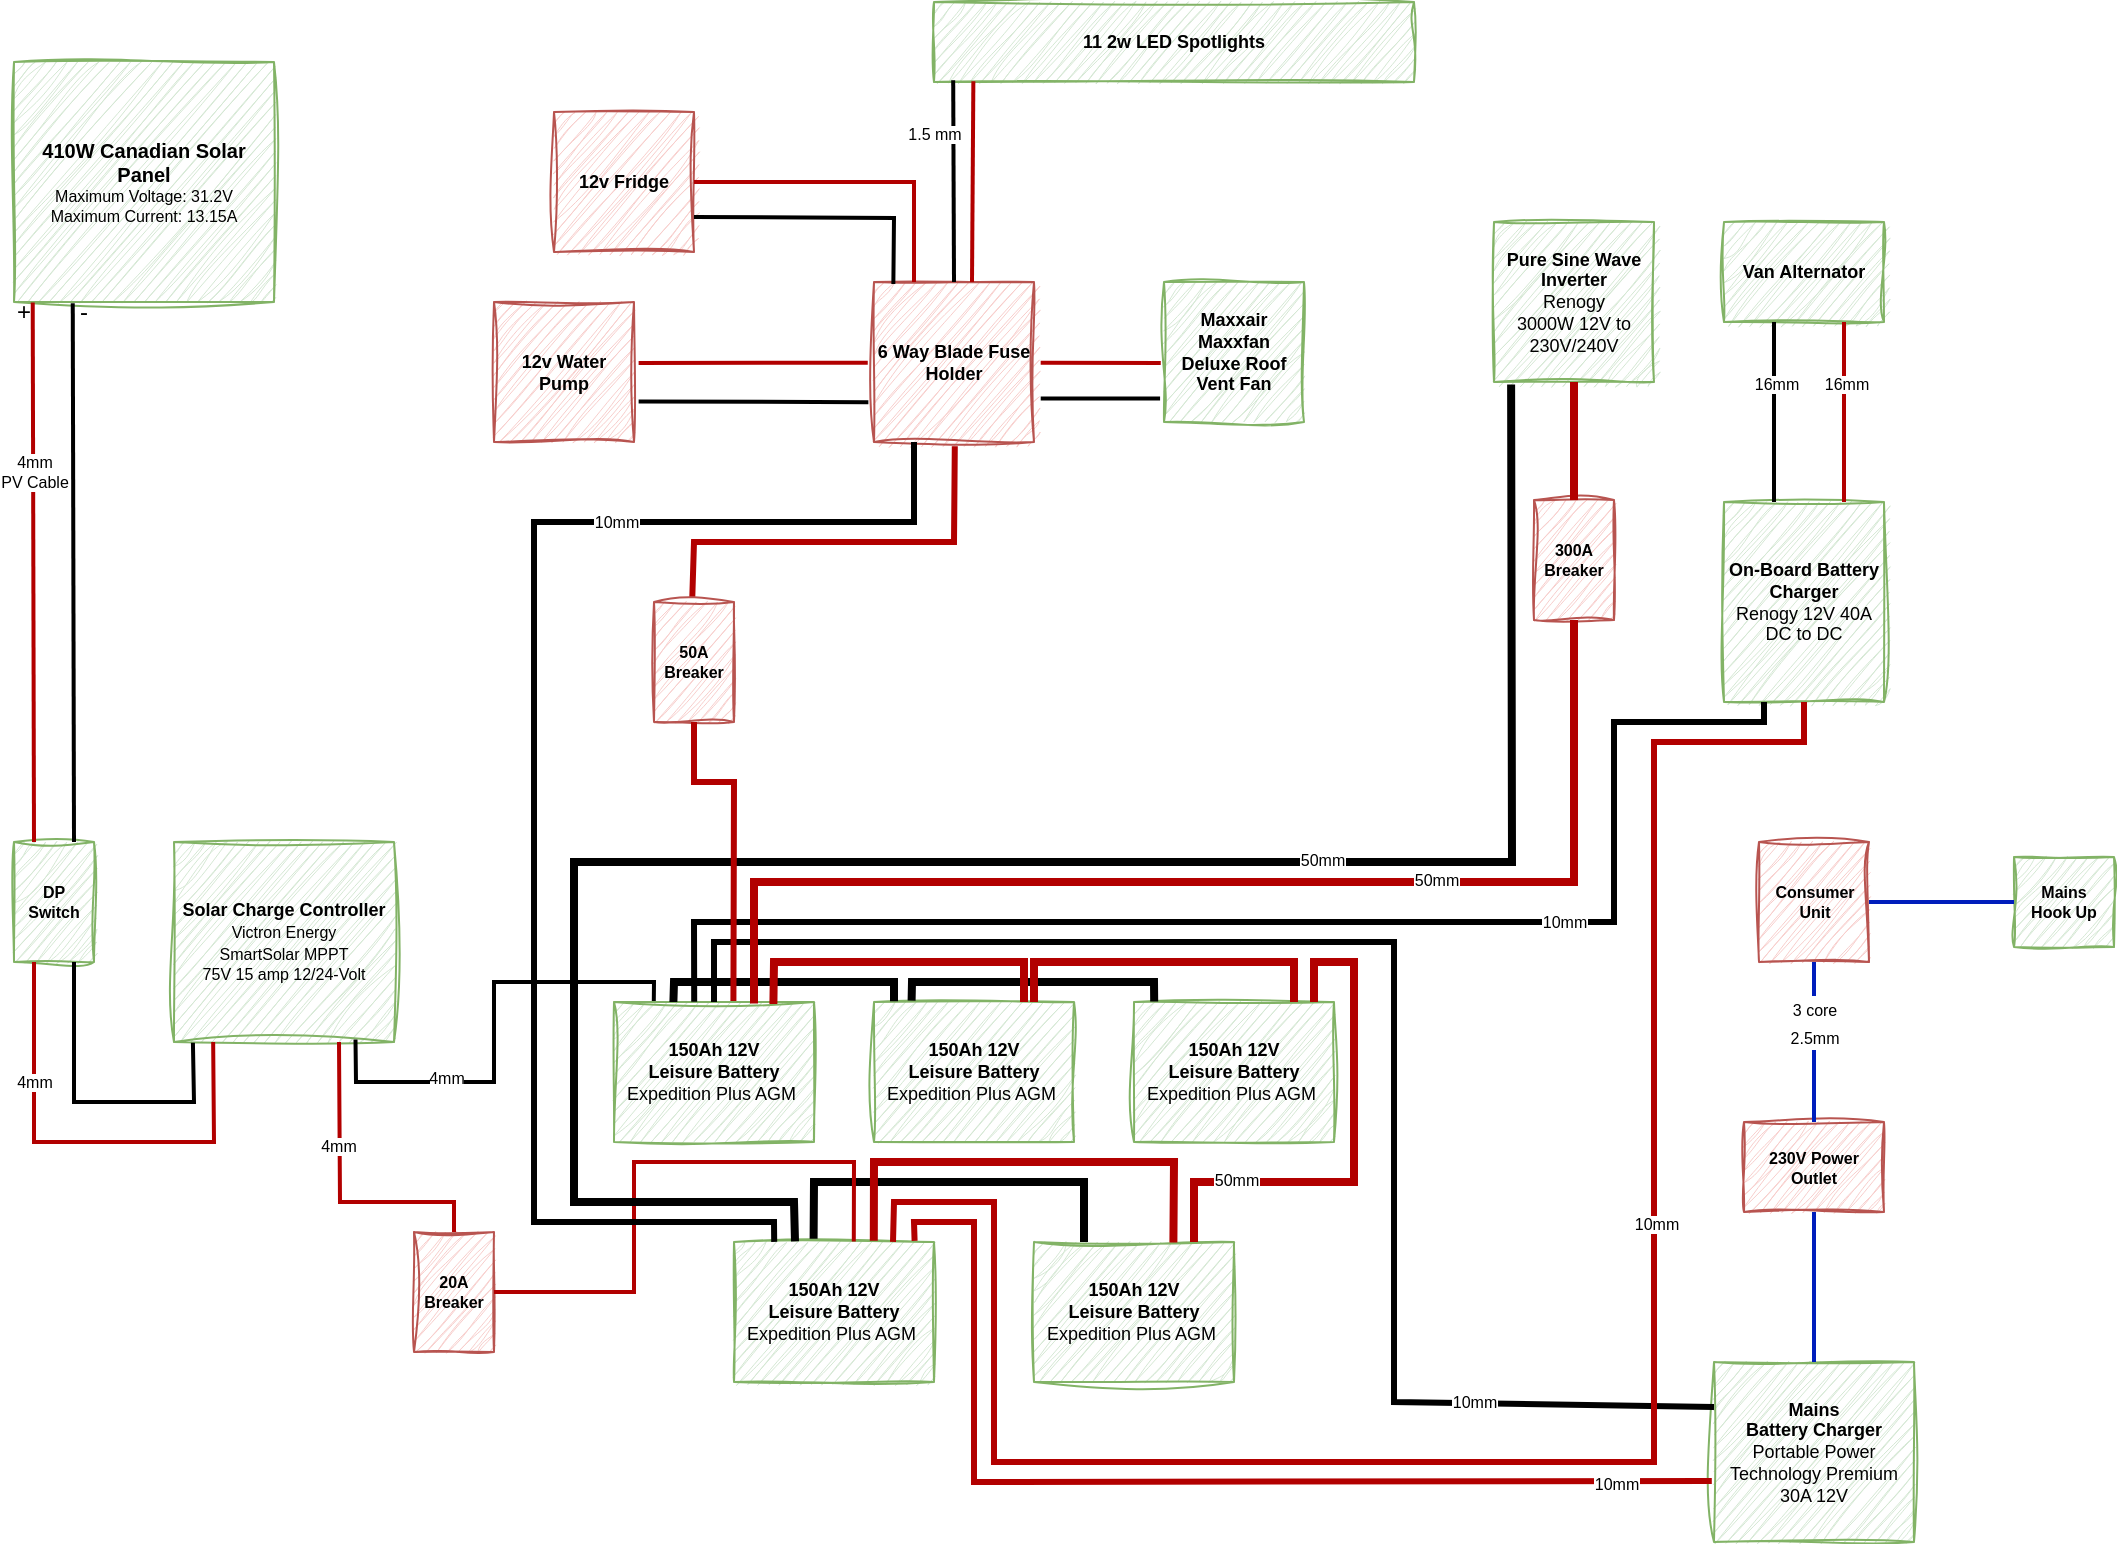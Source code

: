 <mxfile version="21.6.5" type="github">
  <diagram name="Page-1" id="DbgQS2VZ8mDrQ_-aRM_W">
    <mxGraphModel dx="1481" dy="799" grid="1" gridSize="10" guides="1" tooltips="1" connect="1" arrows="1" fold="1" page="1" pageScale="1" pageWidth="1169" pageHeight="827" math="0" shadow="0">
      <root>
        <mxCell id="0" />
        <mxCell id="1" parent="0" />
        <mxCell id="ezjOB3XX6p05gcalG66d-1" value="&lt;b&gt;&lt;font style=&quot;font-size: 10px;&quot;&gt;410W Canadian Solar Panel&lt;/font&gt;&lt;/b&gt;&lt;br style=&quot;font-size: 9px;&quot;&gt;&lt;div style=&quot;font-size: 8px;&quot;&gt;&lt;font style=&quot;font-size: 8px;&quot;&gt;Maximum Voltage: 31.2V&lt;/font&gt;&lt;/div&gt;&lt;div style=&quot;font-size: 8px;&quot;&gt;&lt;font style=&quot;font-size: 8px;&quot;&gt;Maximum Current: 13.15A&lt;/font&gt;&lt;/div&gt;" style="rounded=0;whiteSpace=wrap;html=1;sketch=1;curveFitting=1;jiggle=2;fontSize=9;fillColor=#d5e8d4;strokeColor=#82b366;" vertex="1" parent="1">
          <mxGeometry x="80" y="40" width="130" height="120" as="geometry" />
        </mxCell>
        <mxCell id="ezjOB3XX6p05gcalG66d-2" value="&lt;span style=&quot;font-size: 8px;&quot;&gt;&lt;b style=&quot;font-size: 8px;&quot;&gt;DP Switch&lt;/b&gt;&lt;/span&gt;" style="rounded=0;whiteSpace=wrap;html=1;sketch=1;curveFitting=1;jiggle=2;fontSize=8;fillColor=#d5e8d4;strokeColor=#82b366;" vertex="1" parent="1">
          <mxGeometry x="80" y="430" width="40" height="60" as="geometry" />
        </mxCell>
        <mxCell id="ezjOB3XX6p05gcalG66d-3" value="&lt;b&gt;Solar Charge Controller&lt;/b&gt;&lt;br&gt;&lt;font style=&quot;font-size: 8px;&quot;&gt;Victron Energy &lt;br&gt;SmartSolar MPPT &lt;br&gt;75V 15 amp 12/24-Volt&lt;/font&gt;" style="rounded=0;whiteSpace=wrap;html=1;sketch=1;curveFitting=1;jiggle=2;fontSize=9;fillColor=#d5e8d4;strokeColor=#82b366;" vertex="1" parent="1">
          <mxGeometry x="160" y="430" width="110" height="100" as="geometry" />
        </mxCell>
        <mxCell id="ezjOB3XX6p05gcalG66d-4" value="" style="endArrow=none;html=1;rounded=0;entryX=0.072;entryY=1.002;entryDx=0;entryDy=0;entryPerimeter=0;exitX=0.25;exitY=0;exitDx=0;exitDy=0;strokeWidth=2;fillColor=#e51400;strokeColor=#B20000;" edge="1" parent="1" source="ezjOB3XX6p05gcalG66d-2" target="ezjOB3XX6p05gcalG66d-1">
          <mxGeometry width="50" height="50" relative="1" as="geometry">
            <mxPoint x="620" y="380" as="sourcePoint" />
            <mxPoint x="670" y="330" as="targetPoint" />
          </mxGeometry>
        </mxCell>
        <mxCell id="ezjOB3XX6p05gcalG66d-38" value="4mm&lt;br style=&quot;font-size: 8px;&quot;&gt;PV Cable" style="edgeLabel;html=1;align=center;verticalAlign=middle;resizable=0;points=[];fontSize=8;" vertex="1" connectable="0" parent="ezjOB3XX6p05gcalG66d-4">
          <mxGeometry x="0.527" relative="1" as="geometry">
            <mxPoint y="21" as="offset" />
          </mxGeometry>
        </mxCell>
        <mxCell id="ezjOB3XX6p05gcalG66d-5" value="" style="endArrow=none;html=1;rounded=0;entryX=0.226;entryY=1.005;entryDx=0;entryDy=0;entryPerimeter=0;exitX=0.75;exitY=0;exitDx=0;exitDy=0;strokeWidth=2;" edge="1" parent="1" source="ezjOB3XX6p05gcalG66d-2" target="ezjOB3XX6p05gcalG66d-1">
          <mxGeometry width="50" height="50" relative="1" as="geometry">
            <mxPoint x="111" y="240" as="sourcePoint" />
            <mxPoint x="110" y="160" as="targetPoint" />
          </mxGeometry>
        </mxCell>
        <mxCell id="ezjOB3XX6p05gcalG66d-6" value="+" style="text;html=1;strokeColor=none;fillColor=none;align=center;verticalAlign=middle;whiteSpace=wrap;rounded=0;" vertex="1" parent="1">
          <mxGeometry x="80" y="160" width="10" height="10" as="geometry" />
        </mxCell>
        <mxCell id="ezjOB3XX6p05gcalG66d-7" value="-" style="text;html=1;strokeColor=none;fillColor=none;align=center;verticalAlign=middle;whiteSpace=wrap;rounded=0;" vertex="1" parent="1">
          <mxGeometry x="110" y="160" width="10" height="10" as="geometry" />
        </mxCell>
        <mxCell id="ezjOB3XX6p05gcalG66d-10" value="" style="endArrow=none;html=1;rounded=0;entryX=0.25;entryY=1;entryDx=0;entryDy=0;exitX=0.178;exitY=1;exitDx=0;exitDy=0;strokeWidth=2;fillColor=#e51400;strokeColor=#B20000;exitPerimeter=0;" edge="1" parent="1" source="ezjOB3XX6p05gcalG66d-3" target="ezjOB3XX6p05gcalG66d-2">
          <mxGeometry width="50" height="50" relative="1" as="geometry">
            <mxPoint x="91" y="570" as="sourcePoint" />
            <mxPoint x="90" y="490" as="targetPoint" />
            <Array as="points">
              <mxPoint x="180" y="580" />
              <mxPoint x="90" y="580" />
            </Array>
          </mxGeometry>
        </mxCell>
        <mxCell id="ezjOB3XX6p05gcalG66d-37" value="4mm" style="edgeLabel;html=1;align=center;verticalAlign=middle;resizable=0;points=[];fontSize=8;" vertex="1" connectable="0" parent="ezjOB3XX6p05gcalG66d-10">
          <mxGeometry x="0.27" relative="1" as="geometry">
            <mxPoint y="-24" as="offset" />
          </mxGeometry>
        </mxCell>
        <mxCell id="ezjOB3XX6p05gcalG66d-12" value="" style="endArrow=none;html=1;rounded=0;entryX=0.75;entryY=1;entryDx=0;entryDy=0;exitX=0.086;exitY=1.004;exitDx=0;exitDy=0;strokeWidth=2;exitPerimeter=0;" edge="1" parent="1" source="ezjOB3XX6p05gcalG66d-3" target="ezjOB3XX6p05gcalG66d-2">
          <mxGeometry width="50" height="50" relative="1" as="geometry">
            <mxPoint x="120" y="574.5" as="sourcePoint" />
            <mxPoint x="119" y="495.5" as="targetPoint" />
            <Array as="points">
              <mxPoint x="170" y="560" />
              <mxPoint x="110" y="560" />
            </Array>
          </mxGeometry>
        </mxCell>
        <mxCell id="ezjOB3XX6p05gcalG66d-13" value="&lt;b&gt;150Ah 12V &lt;br&gt;Leisure Battery&lt;br&gt;&lt;/b&gt;Expedition Plus AGM&amp;nbsp;" style="rounded=0;whiteSpace=wrap;html=1;sketch=1;curveFitting=1;jiggle=2;fontSize=9;fillColor=#d5e8d4;strokeColor=#82b366;" vertex="1" parent="1">
          <mxGeometry x="510" y="510" width="100" height="70" as="geometry" />
        </mxCell>
        <mxCell id="ezjOB3XX6p05gcalG66d-14" value="" style="endArrow=none;html=1;rounded=0;exitX=0.199;exitY=-0.005;exitDx=0;exitDy=0;strokeWidth=2;entryX=0.825;entryY=0.988;entryDx=0;entryDy=0;entryPerimeter=0;exitPerimeter=0;" edge="1" parent="1" source="ezjOB3XX6p05gcalG66d-15" target="ezjOB3XX6p05gcalG66d-3">
          <mxGeometry width="50" height="50" relative="1" as="geometry">
            <mxPoint x="309" y="570" as="sourcePoint" />
            <mxPoint x="250" y="530" as="targetPoint" />
            <Array as="points">
              <mxPoint x="400" y="500" />
              <mxPoint x="320" y="500" />
              <mxPoint x="320" y="550" />
              <mxPoint x="251" y="550" />
            </Array>
          </mxGeometry>
        </mxCell>
        <mxCell id="ezjOB3XX6p05gcalG66d-36" value="4mm" style="edgeLabel;html=1;align=center;verticalAlign=middle;resizable=0;points=[];fontSize=8;" vertex="1" connectable="0" parent="ezjOB3XX6p05gcalG66d-14">
          <mxGeometry x="0.424" y="-2" relative="1" as="geometry">
            <mxPoint as="offset" />
          </mxGeometry>
        </mxCell>
        <mxCell id="ezjOB3XX6p05gcalG66d-15" value="&lt;b&gt;150Ah 12V &lt;br&gt;Leisure Battery&lt;br&gt;&lt;/b&gt;Expedition Plus AGM&amp;nbsp;" style="rounded=0;whiteSpace=wrap;html=1;sketch=1;curveFitting=1;jiggle=2;fontSize=9;fillColor=#d5e8d4;strokeColor=#82b366;" vertex="1" parent="1">
          <mxGeometry x="380" y="510" width="100" height="70" as="geometry" />
        </mxCell>
        <mxCell id="ezjOB3XX6p05gcalG66d-16" value="&lt;b&gt;150Ah 12V &lt;br&gt;Leisure Battery&lt;br&gt;&lt;/b&gt;Expedition Plus AGM&amp;nbsp;" style="rounded=0;whiteSpace=wrap;html=1;sketch=1;curveFitting=1;jiggle=2;fontSize=9;fillColor=#d5e8d4;strokeColor=#82b366;" vertex="1" parent="1">
          <mxGeometry x="640" y="510" width="100" height="70" as="geometry" />
        </mxCell>
        <mxCell id="ezjOB3XX6p05gcalG66d-17" value="&lt;b&gt;150Ah 12V &lt;br&gt;Leisure Battery&lt;br&gt;&lt;/b&gt;Expedition Plus AGM&amp;nbsp;" style="rounded=0;whiteSpace=wrap;html=1;sketch=1;curveFitting=1;jiggle=2;fontSize=9;fillColor=#d5e8d4;strokeColor=#82b366;" vertex="1" parent="1">
          <mxGeometry x="440" y="630" width="100" height="70" as="geometry" />
        </mxCell>
        <mxCell id="ezjOB3XX6p05gcalG66d-18" value="&lt;b&gt;150Ah 12V &lt;br&gt;Leisure Battery&lt;br&gt;&lt;/b&gt;Expedition Plus AGM&amp;nbsp;" style="rounded=0;whiteSpace=wrap;html=1;sketch=1;curveFitting=1;jiggle=2;fontSize=9;fillColor=#d5e8d4;strokeColor=#82b366;" vertex="1" parent="1">
          <mxGeometry x="590" y="630" width="100" height="70" as="geometry" />
        </mxCell>
        <mxCell id="ezjOB3XX6p05gcalG66d-21" value="" style="endArrow=none;html=1;rounded=0;exitX=0.1;exitY=-0.005;exitDx=0;exitDy=0;strokeWidth=4;entryX=0.297;entryY=0;entryDx=0;entryDy=0;exitPerimeter=0;strokeColor=#000000;entryPerimeter=0;" edge="1" parent="1" source="ezjOB3XX6p05gcalG66d-13" target="ezjOB3XX6p05gcalG66d-15">
          <mxGeometry width="50" height="50" relative="1" as="geometry">
            <mxPoint x="520" y="510" as="sourcePoint" />
            <mxPoint x="440" y="510" as="targetPoint" />
            <Array as="points">
              <mxPoint x="520" y="500" />
              <mxPoint x="410" y="500" />
            </Array>
          </mxGeometry>
        </mxCell>
        <mxCell id="ezjOB3XX6p05gcalG66d-22" value="" style="endArrow=none;html=1;rounded=0;exitX=0.101;exitY=-0.003;exitDx=0;exitDy=0;strokeWidth=4;entryX=0.188;entryY=-0.01;entryDx=0;entryDy=0;entryPerimeter=0;exitPerimeter=0;" edge="1" parent="1" source="ezjOB3XX6p05gcalG66d-16" target="ezjOB3XX6p05gcalG66d-13">
          <mxGeometry width="50" height="50" relative="1" as="geometry">
            <mxPoint x="700" y="510" as="sourcePoint" />
            <mxPoint x="580" y="510" as="targetPoint" />
            <Array as="points">
              <mxPoint x="650" y="500" />
              <mxPoint x="529" y="500" />
            </Array>
          </mxGeometry>
        </mxCell>
        <mxCell id="ezjOB3XX6p05gcalG66d-23" value="" style="endArrow=none;html=1;rounded=0;exitX=0.25;exitY=0;exitDx=0;exitDy=0;strokeWidth=4;entryX=0.398;entryY=-0.023;entryDx=0;entryDy=0;entryPerimeter=0;" edge="1" parent="1" source="ezjOB3XX6p05gcalG66d-18" target="ezjOB3XX6p05gcalG66d-17">
          <mxGeometry width="50" height="50" relative="1" as="geometry">
            <mxPoint x="610" y="635" as="sourcePoint" />
            <mxPoint x="490" y="635" as="targetPoint" />
            <Array as="points">
              <mxPoint x="615" y="600" />
              <mxPoint x="480" y="600" />
            </Array>
          </mxGeometry>
        </mxCell>
        <mxCell id="ezjOB3XX6p05gcalG66d-24" value="" style="endArrow=none;html=1;rounded=0;exitX=0.75;exitY=0;exitDx=0;exitDy=0;strokeWidth=4;entryX=0.797;entryY=0.014;entryDx=0;entryDy=0;strokeColor=#B20000;fillColor=#e51400;entryPerimeter=0;" edge="1" parent="1" source="ezjOB3XX6p05gcalG66d-13" target="ezjOB3XX6p05gcalG66d-15">
          <mxGeometry width="50" height="50" relative="1" as="geometry">
            <mxPoint x="570" y="490" as="sourcePoint" />
            <mxPoint x="460" y="490" as="targetPoint" />
            <Array as="points">
              <mxPoint x="585" y="490" />
              <mxPoint x="460" y="490" />
            </Array>
          </mxGeometry>
        </mxCell>
        <mxCell id="ezjOB3XX6p05gcalG66d-25" value="" style="endArrow=none;html=1;rounded=0;exitX=0.75;exitY=0;exitDx=0;exitDy=0;strokeWidth=4;entryX=0.75;entryY=0;entryDx=0;entryDy=0;strokeColor=#B20000;fillColor=#e51400;" edge="1" parent="1">
          <mxGeometry width="50" height="50" relative="1" as="geometry">
            <mxPoint x="720" y="510" as="sourcePoint" />
            <mxPoint x="590" y="510" as="targetPoint" />
            <Array as="points">
              <mxPoint x="720" y="490" />
              <mxPoint x="590" y="490" />
            </Array>
          </mxGeometry>
        </mxCell>
        <mxCell id="ezjOB3XX6p05gcalG66d-26" value="" style="endArrow=none;html=1;rounded=0;strokeWidth=4;entryX=0.75;entryY=0;entryDx=0;entryDy=0;strokeColor=#B20000;fillColor=#e51400;" edge="1" parent="1">
          <mxGeometry width="50" height="50" relative="1" as="geometry">
            <mxPoint x="670" y="630" as="sourcePoint" />
            <mxPoint x="730" y="510" as="targetPoint" />
            <Array as="points">
              <mxPoint x="670" y="600" />
              <mxPoint x="750" y="600" />
              <mxPoint x="750" y="490" />
              <mxPoint x="730" y="490" />
            </Array>
          </mxGeometry>
        </mxCell>
        <mxCell id="ezjOB3XX6p05gcalG66d-71" value="50mm" style="edgeLabel;html=1;align=center;verticalAlign=middle;resizable=0;points=[];fontSize=8;" vertex="1" connectable="0" parent="ezjOB3XX6p05gcalG66d-26">
          <mxGeometry x="-0.608" y="1" relative="1" as="geometry">
            <mxPoint as="offset" />
          </mxGeometry>
        </mxCell>
        <mxCell id="ezjOB3XX6p05gcalG66d-27" value="" style="endArrow=none;html=1;rounded=0;exitX=0.697;exitY=0.004;exitDx=0;exitDy=0;strokeWidth=4;entryX=0.699;entryY=-0.009;entryDx=0;entryDy=0;strokeColor=#B20000;fillColor=#e51400;entryPerimeter=0;exitPerimeter=0;" edge="1" parent="1" source="ezjOB3XX6p05gcalG66d-18" target="ezjOB3XX6p05gcalG66d-17">
          <mxGeometry width="50" height="50" relative="1" as="geometry">
            <mxPoint x="660" y="620" as="sourcePoint" />
            <mxPoint x="530" y="620" as="targetPoint" />
            <Array as="points">
              <mxPoint x="660" y="590" />
              <mxPoint x="510" y="590" />
            </Array>
          </mxGeometry>
        </mxCell>
        <mxCell id="ezjOB3XX6p05gcalG66d-28" value="&lt;span style=&quot;font-size: 8px;&quot;&gt;&lt;b style=&quot;font-size: 8px;&quot;&gt;20A&lt;br&gt;Breaker&lt;br&gt;&lt;/b&gt;&lt;/span&gt;" style="rounded=0;whiteSpace=wrap;html=1;sketch=1;curveFitting=1;jiggle=2;fontSize=8;fillColor=#f8cecc;strokeColor=#b85450;" vertex="1" parent="1">
          <mxGeometry x="280" y="625" width="40" height="60" as="geometry" />
        </mxCell>
        <mxCell id="ezjOB3XX6p05gcalG66d-30" value="" style="endArrow=none;html=1;rounded=0;strokeWidth=2;entryX=1;entryY=0.5;entryDx=0;entryDy=0;strokeColor=#B20000;fillColor=#e51400;exitX=0.599;exitY=-0.003;exitDx=0;exitDy=0;exitPerimeter=0;" edge="1" parent="1" source="ezjOB3XX6p05gcalG66d-17" target="ezjOB3XX6p05gcalG66d-28">
          <mxGeometry width="50" height="50" relative="1" as="geometry">
            <mxPoint x="510" y="629" as="sourcePoint" />
            <mxPoint x="390" y="620" as="targetPoint" />
            <Array as="points">
              <mxPoint x="500" y="590" />
              <mxPoint x="390" y="590" />
              <mxPoint x="390" y="655" />
            </Array>
          </mxGeometry>
        </mxCell>
        <mxCell id="ezjOB3XX6p05gcalG66d-32" value="" style="endArrow=none;html=1;rounded=0;exitX=0.5;exitY=0;exitDx=0;exitDy=0;strokeWidth=2;entryX=0.75;entryY=1;entryDx=0;entryDy=0;strokeColor=#B20000;fillColor=#e51400;" edge="1" parent="1" source="ezjOB3XX6p05gcalG66d-28" target="ezjOB3XX6p05gcalG66d-3">
          <mxGeometry width="50" height="50" relative="1" as="geometry">
            <mxPoint x="300" y="630" as="sourcePoint" />
            <mxPoint x="100" y="665" as="targetPoint" />
            <Array as="points">
              <mxPoint x="300" y="610" />
              <mxPoint x="243" y="610" />
            </Array>
          </mxGeometry>
        </mxCell>
        <mxCell id="ezjOB3XX6p05gcalG66d-35" value="4mm" style="edgeLabel;html=1;align=center;verticalAlign=middle;resizable=0;points=[];fontSize=8;" vertex="1" connectable="0" parent="ezjOB3XX6p05gcalG66d-32">
          <mxGeometry x="0.32" y="1" relative="1" as="geometry">
            <mxPoint as="offset" />
          </mxGeometry>
        </mxCell>
        <mxCell id="ezjOB3XX6p05gcalG66d-39" value="&lt;b&gt;Mains &lt;/b&gt;&lt;br&gt;&lt;b&gt;Battery Charger&lt;/b&gt;&lt;br&gt;Portable Power Technology Premium 30A 12V" style="rounded=0;whiteSpace=wrap;html=1;sketch=1;curveFitting=1;jiggle=2;fontSize=9;fillColor=#d5e8d4;strokeColor=#82b366;" vertex="1" parent="1">
          <mxGeometry x="930" y="690" width="100" height="90" as="geometry" />
        </mxCell>
        <mxCell id="ezjOB3XX6p05gcalG66d-40" value="" style="endArrow=none;html=1;rounded=0;strokeWidth=3;entryX=0.903;entryY=-0.008;entryDx=0;entryDy=0;strokeColor=#B20000;fillColor=#e51400;entryPerimeter=0;exitX=-0.011;exitY=0.661;exitDx=0;exitDy=0;exitPerimeter=0;" edge="1" parent="1" source="ezjOB3XX6p05gcalG66d-39" target="ezjOB3XX6p05gcalG66d-17">
          <mxGeometry width="50" height="50" relative="1" as="geometry">
            <mxPoint x="800" y="750" as="sourcePoint" />
            <mxPoint x="540" y="635" as="targetPoint" />
            <Array as="points">
              <mxPoint x="560" y="750" />
              <mxPoint x="560" y="620" />
              <mxPoint x="530" y="620" />
            </Array>
          </mxGeometry>
        </mxCell>
        <mxCell id="ezjOB3XX6p05gcalG66d-50" value="10mm" style="edgeLabel;html=1;align=center;verticalAlign=middle;resizable=0;points=[];fontSize=8;" vertex="1" connectable="0" parent="ezjOB3XX6p05gcalG66d-40">
          <mxGeometry x="-0.368" y="1" relative="1" as="geometry">
            <mxPoint x="122" as="offset" />
          </mxGeometry>
        </mxCell>
        <mxCell id="ezjOB3XX6p05gcalG66d-41" value="" style="endArrow=none;html=1;rounded=0;strokeWidth=3;strokeColor=#000000;exitX=0;exitY=0.25;exitDx=0;exitDy=0;entryX=0.5;entryY=0;entryDx=0;entryDy=0;" edge="1" parent="1" source="ezjOB3XX6p05gcalG66d-39" target="ezjOB3XX6p05gcalG66d-15">
          <mxGeometry width="50" height="50" relative="1" as="geometry">
            <mxPoint x="770" y="742.098" as="sourcePoint" />
            <mxPoint x="420" y="510" as="targetPoint" />
            <Array as="points">
              <mxPoint x="770" y="710" />
              <mxPoint x="770" y="480" />
              <mxPoint x="430" y="480" />
            </Array>
          </mxGeometry>
        </mxCell>
        <mxCell id="ezjOB3XX6p05gcalG66d-70" value="10mm" style="edgeLabel;html=1;align=center;verticalAlign=middle;resizable=0;points=[];fontSize=8;" vertex="1" connectable="0" parent="ezjOB3XX6p05gcalG66d-41">
          <mxGeometry x="-0.683" y="-1" relative="1" as="geometry">
            <mxPoint as="offset" />
          </mxGeometry>
        </mxCell>
        <mxCell id="ezjOB3XX6p05gcalG66d-42" value="&lt;span style=&quot;font-size: 8px;&quot;&gt;&lt;b style=&quot;font-size: 8px;&quot;&gt;230V Power Outlet&lt;br&gt;&lt;/b&gt;&lt;/span&gt;" style="rounded=0;whiteSpace=wrap;html=1;sketch=1;curveFitting=1;jiggle=2;fontSize=8;fillColor=#f8cecc;strokeColor=#b85450;" vertex="1" parent="1">
          <mxGeometry x="945" y="570" width="70" height="45" as="geometry" />
        </mxCell>
        <mxCell id="ezjOB3XX6p05gcalG66d-44" value="&lt;span style=&quot;font-size: 8px;&quot;&gt;&lt;b style=&quot;font-size: 8px;&quot;&gt;Consumer&lt;br&gt;Unit&lt;br&gt;&lt;/b&gt;&lt;/span&gt;" style="rounded=0;whiteSpace=wrap;html=1;sketch=1;curveFitting=1;jiggle=2;fontSize=8;fillColor=#f8cecc;strokeColor=#b85450;" vertex="1" parent="1">
          <mxGeometry x="952.5" y="430" width="55" height="60" as="geometry" />
        </mxCell>
        <mxCell id="ezjOB3XX6p05gcalG66d-45" value="&lt;span style=&quot;font-size: 8px;&quot;&gt;&lt;b style=&quot;font-size: 8px;&quot;&gt;Mains &lt;br&gt;Hook Up&lt;br&gt;&lt;/b&gt;&lt;/span&gt;" style="rounded=0;whiteSpace=wrap;html=1;sketch=1;curveFitting=1;jiggle=2;fontSize=8;fillColor=#d5e8d4;strokeColor=#82b366;" vertex="1" parent="1">
          <mxGeometry x="1080" y="437.5" width="50" height="45" as="geometry" />
        </mxCell>
        <mxCell id="ezjOB3XX6p05gcalG66d-46" value="" style="endArrow=none;html=1;rounded=0;strokeWidth=2;strokeColor=#001DBC;exitX=0.5;exitY=0;exitDx=0;exitDy=0;entryX=0.5;entryY=1;entryDx=0;entryDy=0;fillColor=#0050ef;" edge="1" parent="1" source="ezjOB3XX6p05gcalG66d-39" target="ezjOB3XX6p05gcalG66d-42">
          <mxGeometry width="50" height="50" relative="1" as="geometry">
            <mxPoint x="940" y="723" as="sourcePoint" />
            <mxPoint x="430" y="520" as="targetPoint" />
          </mxGeometry>
        </mxCell>
        <mxCell id="ezjOB3XX6p05gcalG66d-48" value="&lt;font style=&quot;font-size: 8px;&quot;&gt;3 core&lt;br&gt;2.5mm&lt;/font&gt;" style="endArrow=none;html=1;rounded=0;strokeWidth=2;strokeColor=#001DBC;exitX=0.5;exitY=0;exitDx=0;exitDy=0;entryX=0.5;entryY=1;entryDx=0;entryDy=0;fillColor=#0050ef;" edge="1" parent="1" source="ezjOB3XX6p05gcalG66d-42" target="ezjOB3XX6p05gcalG66d-44">
          <mxGeometry x="0.25" width="50" height="50" relative="1" as="geometry">
            <mxPoint x="1070" y="595" as="sourcePoint" />
            <mxPoint x="1070" y="520" as="targetPoint" />
            <mxPoint as="offset" />
          </mxGeometry>
        </mxCell>
        <mxCell id="ezjOB3XX6p05gcalG66d-49" value="" style="endArrow=none;html=1;rounded=0;strokeWidth=2;strokeColor=#001DBC;exitX=1;exitY=0.5;exitDx=0;exitDy=0;entryX=0;entryY=0.5;entryDx=0;entryDy=0;fillColor=#0050ef;" edge="1" parent="1" source="ezjOB3XX6p05gcalG66d-44" target="ezjOB3XX6p05gcalG66d-45">
          <mxGeometry width="50" height="50" relative="1" as="geometry">
            <mxPoint x="990" y="580" as="sourcePoint" />
            <mxPoint x="990" y="500" as="targetPoint" />
          </mxGeometry>
        </mxCell>
        <mxCell id="ezjOB3XX6p05gcalG66d-51" value="&lt;b&gt;On-Board Battery Charger&lt;br&gt;&lt;/b&gt;Renogy 12V 40A DC to DC" style="rounded=0;whiteSpace=wrap;html=1;sketch=1;curveFitting=1;jiggle=2;fontSize=9;fillColor=#d5e8d4;strokeColor=#82b366;" vertex="1" parent="1">
          <mxGeometry x="935" y="260" width="80" height="100" as="geometry" />
        </mxCell>
        <mxCell id="ezjOB3XX6p05gcalG66d-52" value="" style="endArrow=none;html=1;rounded=0;strokeWidth=3;entryX=0.795;entryY=-0.001;entryDx=0;entryDy=0;strokeColor=#B20000;fillColor=#e51400;entryPerimeter=0;exitX=0.5;exitY=1;exitDx=0;exitDy=0;" edge="1" parent="1" source="ezjOB3XX6p05gcalG66d-51" target="ezjOB3XX6p05gcalG66d-17">
          <mxGeometry width="50" height="50" relative="1" as="geometry">
            <mxPoint x="939" y="759" as="sourcePoint" />
            <mxPoint x="540" y="639" as="targetPoint" />
            <Array as="points">
              <mxPoint x="975" y="380" />
              <mxPoint x="900" y="380" />
              <mxPoint x="900" y="740" />
              <mxPoint x="570" y="740" />
              <mxPoint x="570" y="610" />
              <mxPoint x="520" y="610" />
            </Array>
          </mxGeometry>
        </mxCell>
        <mxCell id="ezjOB3XX6p05gcalG66d-54" value="10mm" style="edgeLabel;html=1;align=center;verticalAlign=middle;resizable=0;points=[];fontSize=8;" vertex="1" connectable="0" parent="ezjOB3XX6p05gcalG66d-52">
          <mxGeometry x="-0.318" y="1" relative="1" as="geometry">
            <mxPoint as="offset" />
          </mxGeometry>
        </mxCell>
        <mxCell id="ezjOB3XX6p05gcalG66d-55" value="" style="endArrow=none;html=1;rounded=0;exitX=0.25;exitY=1;exitDx=0;exitDy=0;strokeWidth=3;entryX=0.401;entryY=-0.001;entryDx=0;entryDy=0;strokeColor=#000000;entryPerimeter=0;" edge="1" parent="1" source="ezjOB3XX6p05gcalG66d-51" target="ezjOB3XX6p05gcalG66d-15">
          <mxGeometry width="50" height="50" relative="1" as="geometry">
            <mxPoint x="530" y="520" as="sourcePoint" />
            <mxPoint x="420" y="520" as="targetPoint" />
            <Array as="points">
              <mxPoint x="955" y="370" />
              <mxPoint x="880" y="370" />
              <mxPoint x="880" y="470" />
              <mxPoint x="420" y="470" />
            </Array>
          </mxGeometry>
        </mxCell>
        <mxCell id="ezjOB3XX6p05gcalG66d-69" value="10mm" style="edgeLabel;html=1;align=center;verticalAlign=middle;resizable=0;points=[];fontSize=8;" vertex="1" connectable="0" parent="ezjOB3XX6p05gcalG66d-55">
          <mxGeometry x="-0.386" relative="1" as="geometry">
            <mxPoint as="offset" />
          </mxGeometry>
        </mxCell>
        <mxCell id="ezjOB3XX6p05gcalG66d-56" value="&lt;b&gt;Van Alternator&lt;/b&gt;" style="rounded=0;whiteSpace=wrap;html=1;sketch=1;curveFitting=1;jiggle=2;fontSize=9;fillColor=#d5e8d4;strokeColor=#82b366;" vertex="1" parent="1">
          <mxGeometry x="935" y="120" width="80" height="50" as="geometry" />
        </mxCell>
        <mxCell id="ezjOB3XX6p05gcalG66d-57" value="" style="endArrow=none;html=1;rounded=0;strokeWidth=2;entryX=0.75;entryY=0;entryDx=0;entryDy=0;strokeColor=#B20000;fillColor=#e51400;exitX=0.75;exitY=1;exitDx=0;exitDy=0;" edge="1" parent="1" source="ezjOB3XX6p05gcalG66d-56" target="ezjOB3XX6p05gcalG66d-51">
          <mxGeometry width="50" height="50" relative="1" as="geometry">
            <mxPoint x="1025" y="278" as="sourcePoint" />
            <mxPoint x="570" y="548" as="targetPoint" />
          </mxGeometry>
        </mxCell>
        <mxCell id="ezjOB3XX6p05gcalG66d-58" value="16mm" style="edgeLabel;html=1;align=center;verticalAlign=middle;resizable=0;points=[];fontSize=8;" vertex="1" connectable="0" parent="ezjOB3XX6p05gcalG66d-57">
          <mxGeometry x="-0.318" y="1" relative="1" as="geometry">
            <mxPoint as="offset" />
          </mxGeometry>
        </mxCell>
        <mxCell id="ezjOB3XX6p05gcalG66d-59" value="" style="endArrow=none;html=1;rounded=0;strokeWidth=2;entryX=0.75;entryY=0;entryDx=0;entryDy=0;strokeColor=#000000;fillColor=#e51400;" edge="1" parent="1">
          <mxGeometry width="50" height="50" relative="1" as="geometry">
            <mxPoint x="960" y="170" as="sourcePoint" />
            <mxPoint x="960" y="260" as="targetPoint" />
          </mxGeometry>
        </mxCell>
        <mxCell id="ezjOB3XX6p05gcalG66d-60" value="16mm" style="edgeLabel;html=1;align=center;verticalAlign=middle;resizable=0;points=[];fontSize=8;" vertex="1" connectable="0" parent="ezjOB3XX6p05gcalG66d-59">
          <mxGeometry x="-0.318" y="1" relative="1" as="geometry">
            <mxPoint as="offset" />
          </mxGeometry>
        </mxCell>
        <mxCell id="ezjOB3XX6p05gcalG66d-61" value="&lt;b&gt;Pure Sine Wave Inverter&lt;br&gt;&lt;/b&gt;Renogy&lt;br&gt;3000W 12V to 230V/240V" style="rounded=0;whiteSpace=wrap;html=1;sketch=1;curveFitting=1;jiggle=2;fontSize=9;fillColor=#d5e8d4;strokeColor=#82b366;" vertex="1" parent="1">
          <mxGeometry x="820" y="120" width="80" height="80" as="geometry" />
        </mxCell>
        <mxCell id="ezjOB3XX6p05gcalG66d-62" value="&lt;span style=&quot;font-size: 8px;&quot;&gt;&lt;b style=&quot;font-size: 8px;&quot;&gt;300A&lt;br&gt;Breaker&lt;br&gt;&lt;/b&gt;&lt;/span&gt;" style="rounded=0;whiteSpace=wrap;html=1;sketch=1;curveFitting=1;jiggle=2;fontSize=8;fillColor=#f8cecc;strokeColor=#b85450;" vertex="1" parent="1">
          <mxGeometry x="840" y="259.04" width="40" height="60" as="geometry" />
        </mxCell>
        <mxCell id="ezjOB3XX6p05gcalG66d-63" value="" style="endArrow=none;html=1;rounded=0;strokeWidth=4;entryX=0.7;entryY=0.01;entryDx=0;entryDy=0;strokeColor=#B20000;entryPerimeter=0;exitX=0.5;exitY=1;exitDx=0;exitDy=0;fillColor=#e51400;" edge="1" parent="1" source="ezjOB3XX6p05gcalG66d-62" target="ezjOB3XX6p05gcalG66d-15">
          <mxGeometry width="50" height="50" relative="1" as="geometry">
            <mxPoint x="830" y="270" as="sourcePoint" />
            <mxPoint x="430" y="520" as="targetPoint" />
            <Array as="points">
              <mxPoint x="860" y="450" />
              <mxPoint x="450" y="450" />
            </Array>
          </mxGeometry>
        </mxCell>
        <mxCell id="ezjOB3XX6p05gcalG66d-64" value="50mm" style="edgeLabel;html=1;align=center;verticalAlign=middle;resizable=0;points=[];fontSize=8;" vertex="1" connectable="0" parent="ezjOB3XX6p05gcalG66d-63">
          <mxGeometry x="-0.336" y="-1" relative="1" as="geometry">
            <mxPoint as="offset" />
          </mxGeometry>
        </mxCell>
        <mxCell id="ezjOB3XX6p05gcalG66d-65" value="" style="endArrow=none;html=1;rounded=0;strokeWidth=4;strokeColor=#000000;exitX=0.107;exitY=1.015;exitDx=0;exitDy=0;fillColor=#e51400;exitPerimeter=0;entryX=0.305;entryY=-0.004;entryDx=0;entryDy=0;entryPerimeter=0;" edge="1" parent="1" source="ezjOB3XX6p05gcalG66d-61" target="ezjOB3XX6p05gcalG66d-17">
          <mxGeometry width="50" height="50" relative="1" as="geometry">
            <mxPoint x="810" y="249" as="sourcePoint" />
            <mxPoint x="360" y="620" as="targetPoint" />
            <Array as="points">
              <mxPoint x="829" y="440" />
              <mxPoint x="360" y="440" />
              <mxPoint x="360" y="610" />
              <mxPoint x="470" y="610" />
            </Array>
          </mxGeometry>
        </mxCell>
        <mxCell id="ezjOB3XX6p05gcalG66d-66" value="50mm" style="edgeLabel;html=1;align=center;verticalAlign=middle;resizable=0;points=[];fontSize=8;" vertex="1" connectable="0" parent="ezjOB3XX6p05gcalG66d-65">
          <mxGeometry x="-0.336" y="-1" relative="1" as="geometry">
            <mxPoint as="offset" />
          </mxGeometry>
        </mxCell>
        <mxCell id="ezjOB3XX6p05gcalG66d-67" value="" style="endArrow=none;html=1;rounded=0;strokeWidth=4;strokeColor=#B20000;exitX=0.5;exitY=1;exitDx=0;exitDy=0;fillColor=#e51400;entryX=0.5;entryY=0;entryDx=0;entryDy=0;" edge="1" parent="1" source="ezjOB3XX6p05gcalG66d-61" target="ezjOB3XX6p05gcalG66d-62">
          <mxGeometry width="50" height="50" relative="1" as="geometry">
            <mxPoint x="839" y="211" as="sourcePoint" />
            <mxPoint x="523" y="720" as="targetPoint" />
          </mxGeometry>
        </mxCell>
        <mxCell id="ezjOB3XX6p05gcalG66d-72" value="&lt;b&gt;6 Way Blade Fuse Holder&lt;/b&gt;" style="rounded=0;whiteSpace=wrap;html=1;sketch=1;curveFitting=1;jiggle=2;fontSize=9;fillColor=#f8cecc;strokeColor=#b85450;" vertex="1" parent="1">
          <mxGeometry x="510" y="150" width="80" height="80" as="geometry" />
        </mxCell>
        <mxCell id="ezjOB3XX6p05gcalG66d-73" value="&lt;span style=&quot;font-size: 8px;&quot;&gt;&lt;b style=&quot;font-size: 8px;&quot;&gt;50A&lt;br&gt;Breaker&lt;br&gt;&lt;/b&gt;&lt;/span&gt;" style="rounded=0;whiteSpace=wrap;html=1;sketch=1;curveFitting=1;jiggle=2;fontSize=8;fillColor=#f8cecc;strokeColor=#b85450;" vertex="1" parent="1">
          <mxGeometry x="400" y="310" width="40" height="60" as="geometry" />
        </mxCell>
        <mxCell id="ezjOB3XX6p05gcalG66d-74" value="" style="endArrow=none;html=1;rounded=0;strokeWidth=3;strokeColor=#B20000;exitX=0.5;exitY=1;exitDx=0;exitDy=0;fillColor=#e51400;entryX=0.5;entryY=0;entryDx=0;entryDy=0;" edge="1" parent="1" source="ezjOB3XX6p05gcalG66d-73">
          <mxGeometry width="50" height="50" relative="1" as="geometry">
            <mxPoint x="439.71" y="450.5" as="sourcePoint" />
            <mxPoint x="439.71" y="509.5" as="targetPoint" />
            <Array as="points">
              <mxPoint x="420" y="400" />
              <mxPoint x="440" y="400" />
            </Array>
          </mxGeometry>
        </mxCell>
        <mxCell id="ezjOB3XX6p05gcalG66d-75" value="" style="endArrow=none;html=1;rounded=0;strokeWidth=3;strokeColor=#B20000;exitX=0.479;exitY=-0.046;exitDx=0;exitDy=0;fillColor=#e51400;entryX=0.505;entryY=1.027;entryDx=0;entryDy=0;exitPerimeter=0;entryPerimeter=0;" edge="1" parent="1" source="ezjOB3XX6p05gcalG66d-73" target="ezjOB3XX6p05gcalG66d-72">
          <mxGeometry width="50" height="50" relative="1" as="geometry">
            <mxPoint x="500" y="319.04" as="sourcePoint" />
            <mxPoint x="519.71" y="458.54" as="targetPoint" />
            <Array as="points">
              <mxPoint x="420" y="280" />
              <mxPoint x="550" y="280" />
            </Array>
          </mxGeometry>
        </mxCell>
        <mxCell id="ezjOB3XX6p05gcalG66d-76" value="" style="endArrow=none;html=1;rounded=0;strokeWidth=3;strokeColor=#000000;fillColor=#e51400;entryX=0.25;entryY=1;entryDx=0;entryDy=0;exitX=0.201;exitY=-0.001;exitDx=0;exitDy=0;exitPerimeter=0;" edge="1" parent="1" source="ezjOB3XX6p05gcalG66d-17" target="ezjOB3XX6p05gcalG66d-72">
          <mxGeometry width="50" height="50" relative="1" as="geometry">
            <mxPoint x="420" y="683.896" as="sourcePoint" />
            <mxPoint x="560" y="242" as="targetPoint" />
            <Array as="points">
              <mxPoint x="460" y="620" />
              <mxPoint x="340" y="620" />
              <mxPoint x="340" y="270" />
              <mxPoint x="530" y="270" />
            </Array>
          </mxGeometry>
        </mxCell>
        <mxCell id="ezjOB3XX6p05gcalG66d-77" value="10mm" style="edgeLabel;html=1;align=center;verticalAlign=middle;resizable=0;points=[];fontSize=8;" vertex="1" connectable="0" parent="ezjOB3XX6p05gcalG66d-76">
          <mxGeometry x="0.466" relative="1" as="geometry">
            <mxPoint as="offset" />
          </mxGeometry>
        </mxCell>
        <mxCell id="ezjOB3XX6p05gcalG66d-78" value="&lt;b&gt;11 2w LED Spotlights&lt;/b&gt;" style="rounded=0;whiteSpace=wrap;html=1;sketch=1;curveFitting=1;jiggle=2;fontSize=9;fillColor=#d5e8d4;strokeColor=#82b366;" vertex="1" parent="1">
          <mxGeometry x="540" y="10" width="240" height="40" as="geometry" />
        </mxCell>
        <mxCell id="ezjOB3XX6p05gcalG66d-79" value="" style="endArrow=none;html=1;rounded=0;strokeWidth=2;strokeColor=#000000;fillColor=#e51400;entryX=0.04;entryY=0.979;entryDx=0;entryDy=0;exitX=0.5;exitY=0;exitDx=0;exitDy=0;entryPerimeter=0;" edge="1" parent="1" source="ezjOB3XX6p05gcalG66d-72" target="ezjOB3XX6p05gcalG66d-78">
          <mxGeometry width="50" height="50" relative="1" as="geometry">
            <mxPoint x="470" y="640" as="sourcePoint" />
            <mxPoint x="540" y="240" as="targetPoint" />
          </mxGeometry>
        </mxCell>
        <mxCell id="ezjOB3XX6p05gcalG66d-80" value="1.5 mm" style="edgeLabel;html=1;align=center;verticalAlign=middle;resizable=0;points=[];fontSize=8;" vertex="1" connectable="0" parent="ezjOB3XX6p05gcalG66d-79">
          <mxGeometry x="0.466" relative="1" as="geometry">
            <mxPoint x="-10" as="offset" />
          </mxGeometry>
        </mxCell>
        <mxCell id="ezjOB3XX6p05gcalG66d-81" value="" style="endArrow=none;html=1;rounded=0;strokeWidth=2;strokeColor=#B20000;fillColor=#e51400;entryX=0.082;entryY=0.99;entryDx=0;entryDy=0;exitX=0.5;exitY=0;exitDx=0;exitDy=0;entryPerimeter=0;" edge="1" parent="1" target="ezjOB3XX6p05gcalG66d-78">
          <mxGeometry width="50" height="50" relative="1" as="geometry">
            <mxPoint x="559" y="150" as="sourcePoint" />
            <mxPoint x="561" y="50" as="targetPoint" />
          </mxGeometry>
        </mxCell>
        <mxCell id="ezjOB3XX6p05gcalG66d-83" value="&lt;b&gt;Maxxair Maxxfan Deluxe Roof Vent Fan&lt;/b&gt;" style="rounded=0;whiteSpace=wrap;html=1;sketch=1;curveFitting=1;jiggle=2;fontSize=9;fillColor=#d5e8d4;strokeColor=#82b366;" vertex="1" parent="1">
          <mxGeometry x="655" y="150" width="70" height="70" as="geometry" />
        </mxCell>
        <mxCell id="ezjOB3XX6p05gcalG66d-84" value="&lt;b&gt;12v Water Pump&lt;/b&gt;" style="rounded=0;whiteSpace=wrap;html=1;sketch=1;curveFitting=1;jiggle=2;fontSize=9;fillColor=#f8cecc;strokeColor=#b85450;" vertex="1" parent="1">
          <mxGeometry x="320" y="160" width="70" height="70" as="geometry" />
        </mxCell>
        <mxCell id="ezjOB3XX6p05gcalG66d-85" value="&lt;b&gt;12v Fridge&lt;/b&gt;" style="rounded=0;whiteSpace=wrap;html=1;sketch=1;curveFitting=1;jiggle=2;fontSize=9;fillColor=#f8cecc;strokeColor=#b85450;" vertex="1" parent="1">
          <mxGeometry x="350" y="65" width="70" height="70" as="geometry" />
        </mxCell>
        <mxCell id="ezjOB3XX6p05gcalG66d-86" value="" style="endArrow=none;html=1;rounded=0;strokeWidth=2;strokeColor=#B20000;fillColor=#e51400;entryX=1;entryY=0.5;entryDx=0;entryDy=0;exitX=0.25;exitY=0;exitDx=0;exitDy=0;" edge="1" parent="1" source="ezjOB3XX6p05gcalG66d-72" target="ezjOB3XX6p05gcalG66d-85">
          <mxGeometry width="50" height="50" relative="1" as="geometry">
            <mxPoint x="569" y="160" as="sourcePoint" />
            <mxPoint x="570" y="60" as="targetPoint" />
            <Array as="points">
              <mxPoint x="530" y="100" />
            </Array>
          </mxGeometry>
        </mxCell>
        <mxCell id="ezjOB3XX6p05gcalG66d-87" value="" style="endArrow=none;html=1;rounded=0;strokeWidth=2;strokeColor=#000000;fillColor=#e51400;entryX=1;entryY=0.75;entryDx=0;entryDy=0;exitX=0.121;exitY=0.012;exitDx=0;exitDy=0;exitPerimeter=0;" edge="1" parent="1" source="ezjOB3XX6p05gcalG66d-72" target="ezjOB3XX6p05gcalG66d-85">
          <mxGeometry width="50" height="50" relative="1" as="geometry">
            <mxPoint x="540" y="160" as="sourcePoint" />
            <mxPoint x="430" y="103" as="targetPoint" />
            <Array as="points">
              <mxPoint x="520" y="118" />
            </Array>
          </mxGeometry>
        </mxCell>
        <mxCell id="ezjOB3XX6p05gcalG66d-88" value="" style="endArrow=none;html=1;rounded=0;strokeWidth=2;strokeColor=#000000;fillColor=#e51400;entryX=1.033;entryY=0.71;entryDx=0;entryDy=0;exitX=-0.035;exitY=0.751;exitDx=0;exitDy=0;exitPerimeter=0;entryPerimeter=0;" edge="1" parent="1" source="ezjOB3XX6p05gcalG66d-72" target="ezjOB3XX6p05gcalG66d-84">
          <mxGeometry width="50" height="50" relative="1" as="geometry">
            <mxPoint x="530" y="161" as="sourcePoint" />
            <mxPoint x="430" y="128" as="targetPoint" />
          </mxGeometry>
        </mxCell>
        <mxCell id="ezjOB3XX6p05gcalG66d-89" value="" style="endArrow=none;html=1;rounded=0;strokeWidth=2;strokeColor=#B20000;fillColor=#e51400;entryX=1.033;entryY=0.435;entryDx=0;entryDy=0;entryPerimeter=0;exitX=-0.039;exitY=0.505;exitDx=0;exitDy=0;exitPerimeter=0;" edge="1" parent="1" source="ezjOB3XX6p05gcalG66d-72" target="ezjOB3XX6p05gcalG66d-84">
          <mxGeometry width="50" height="50" relative="1" as="geometry">
            <mxPoint x="500" y="190" as="sourcePoint" />
            <mxPoint x="390" y="190.5" as="targetPoint" />
          </mxGeometry>
        </mxCell>
        <mxCell id="ezjOB3XX6p05gcalG66d-90" value="" style="endArrow=none;html=1;rounded=0;strokeWidth=2;strokeColor=#B20000;fillColor=#e51400;entryX=-0.023;entryY=0.578;entryDx=0;entryDy=0;entryPerimeter=0;exitX=1.042;exitY=0.505;exitDx=0;exitDy=0;exitPerimeter=0;" edge="1" parent="1" source="ezjOB3XX6p05gcalG66d-72" target="ezjOB3XX6p05gcalG66d-83">
          <mxGeometry width="50" height="50" relative="1" as="geometry">
            <mxPoint x="517" y="200" as="sourcePoint" />
            <mxPoint x="402" y="200" as="targetPoint" />
          </mxGeometry>
        </mxCell>
        <mxCell id="ezjOB3XX6p05gcalG66d-91" value="" style="endArrow=none;html=1;rounded=0;strokeWidth=2;strokeColor=#000000;fillColor=#e51400;entryX=-0.028;entryY=0.832;entryDx=0;entryDy=0;entryPerimeter=0;exitX=1.042;exitY=0.728;exitDx=0;exitDy=0;exitPerimeter=0;" edge="1" parent="1" source="ezjOB3XX6p05gcalG66d-72" target="ezjOB3XX6p05gcalG66d-83">
          <mxGeometry width="50" height="50" relative="1" as="geometry">
            <mxPoint x="603" y="200" as="sourcePoint" />
            <mxPoint x="663" y="200" as="targetPoint" />
          </mxGeometry>
        </mxCell>
      </root>
    </mxGraphModel>
  </diagram>
</mxfile>
